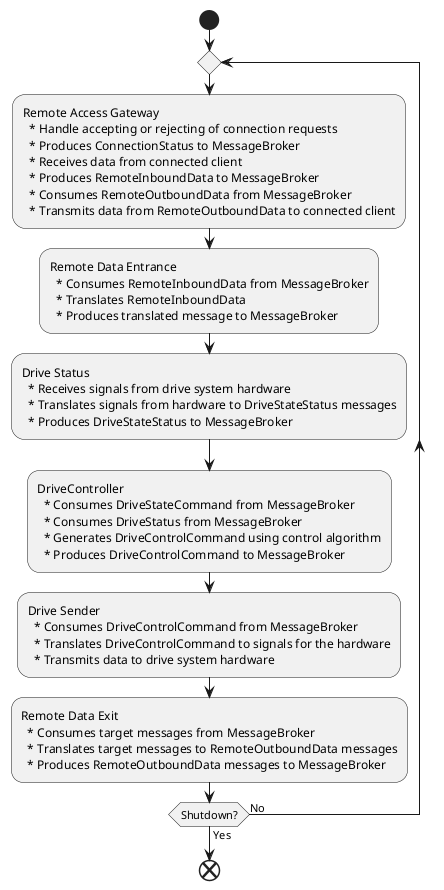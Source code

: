 @startuml

start

repeat
:Remote Access Gateway
  * Handle accepting or rejecting of connection requests
  * Produces ConnectionStatus to MessageBroker
  * Receives data from connected client
  * Produces RemoteInboundData to MessageBroker
  * Consumes RemoteOutboundData from MessageBroker
  * Transmits data from RemoteOutboundData to connected client; 

:Remote Data Entrance  
  * Consumes RemoteInboundData from MessageBroker
  * Translates RemoteInboundData
  * Produces translated message to MessageBroker;

:Drive Status
  * Receives signals from drive system hardware
  * Translates signals from hardware to DriveStateStatus messages
  * Produces DriveStateStatus to MessageBroker;

:DriveController
  * Consumes DriveStateCommand from MessageBroker
  * Consumes DriveStatus from MessageBroker
  * Generates DriveControlCommand using control algorithm
  * Produces DriveControlCommand to MessageBroker;

:Drive Sender
  * Consumes DriveControlCommand from MessageBroker
  * Translates DriveControlCommand to signals for the hardware
  * Transmits data to drive system hardware;

:Remote Data Exit
  * Consumes target messages from MessageBroker
  * Translates target messages to RemoteOutboundData messages
  * Produces RemoteOutboundData messages to MessageBroker;

repeat while (Shutdown?) is (No) not (Yes)

end

@enduml

